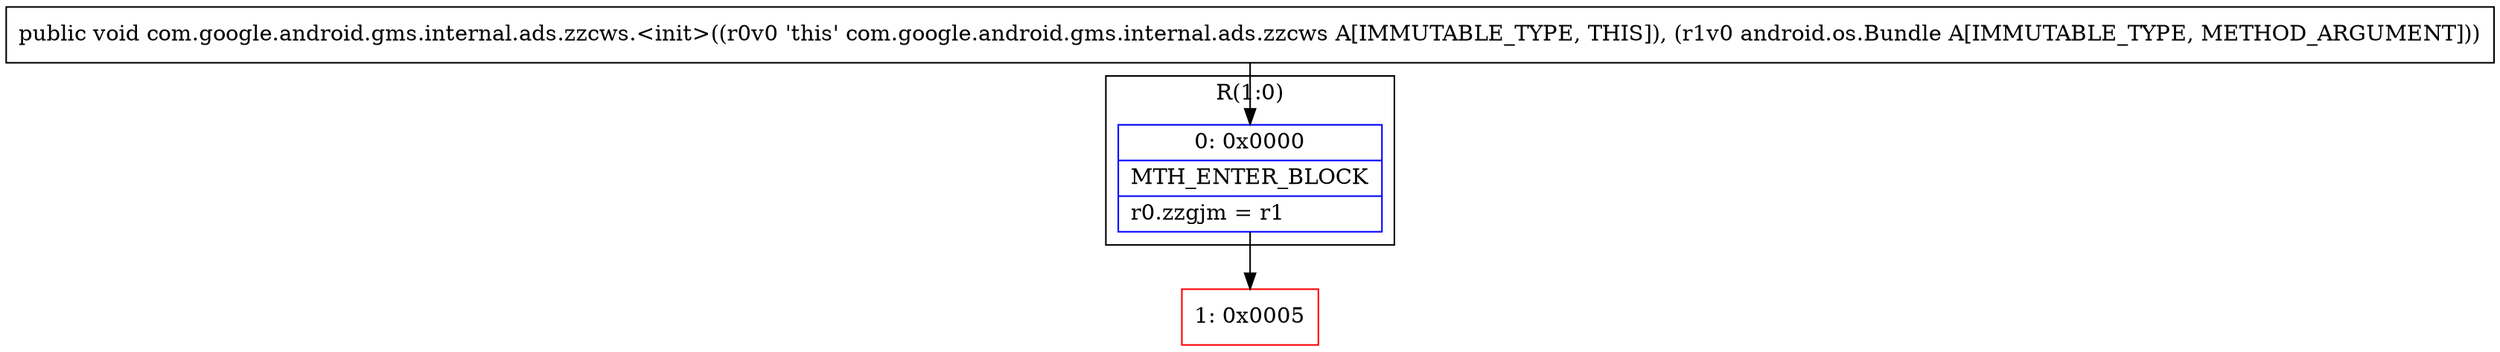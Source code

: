 digraph "CFG forcom.google.android.gms.internal.ads.zzcws.\<init\>(Landroid\/os\/Bundle;)V" {
subgraph cluster_Region_2019494482 {
label = "R(1:0)";
node [shape=record,color=blue];
Node_0 [shape=record,label="{0\:\ 0x0000|MTH_ENTER_BLOCK\l|r0.zzgjm = r1\l}"];
}
Node_1 [shape=record,color=red,label="{1\:\ 0x0005}"];
MethodNode[shape=record,label="{public void com.google.android.gms.internal.ads.zzcws.\<init\>((r0v0 'this' com.google.android.gms.internal.ads.zzcws A[IMMUTABLE_TYPE, THIS]), (r1v0 android.os.Bundle A[IMMUTABLE_TYPE, METHOD_ARGUMENT])) }"];
MethodNode -> Node_0;
Node_0 -> Node_1;
}

